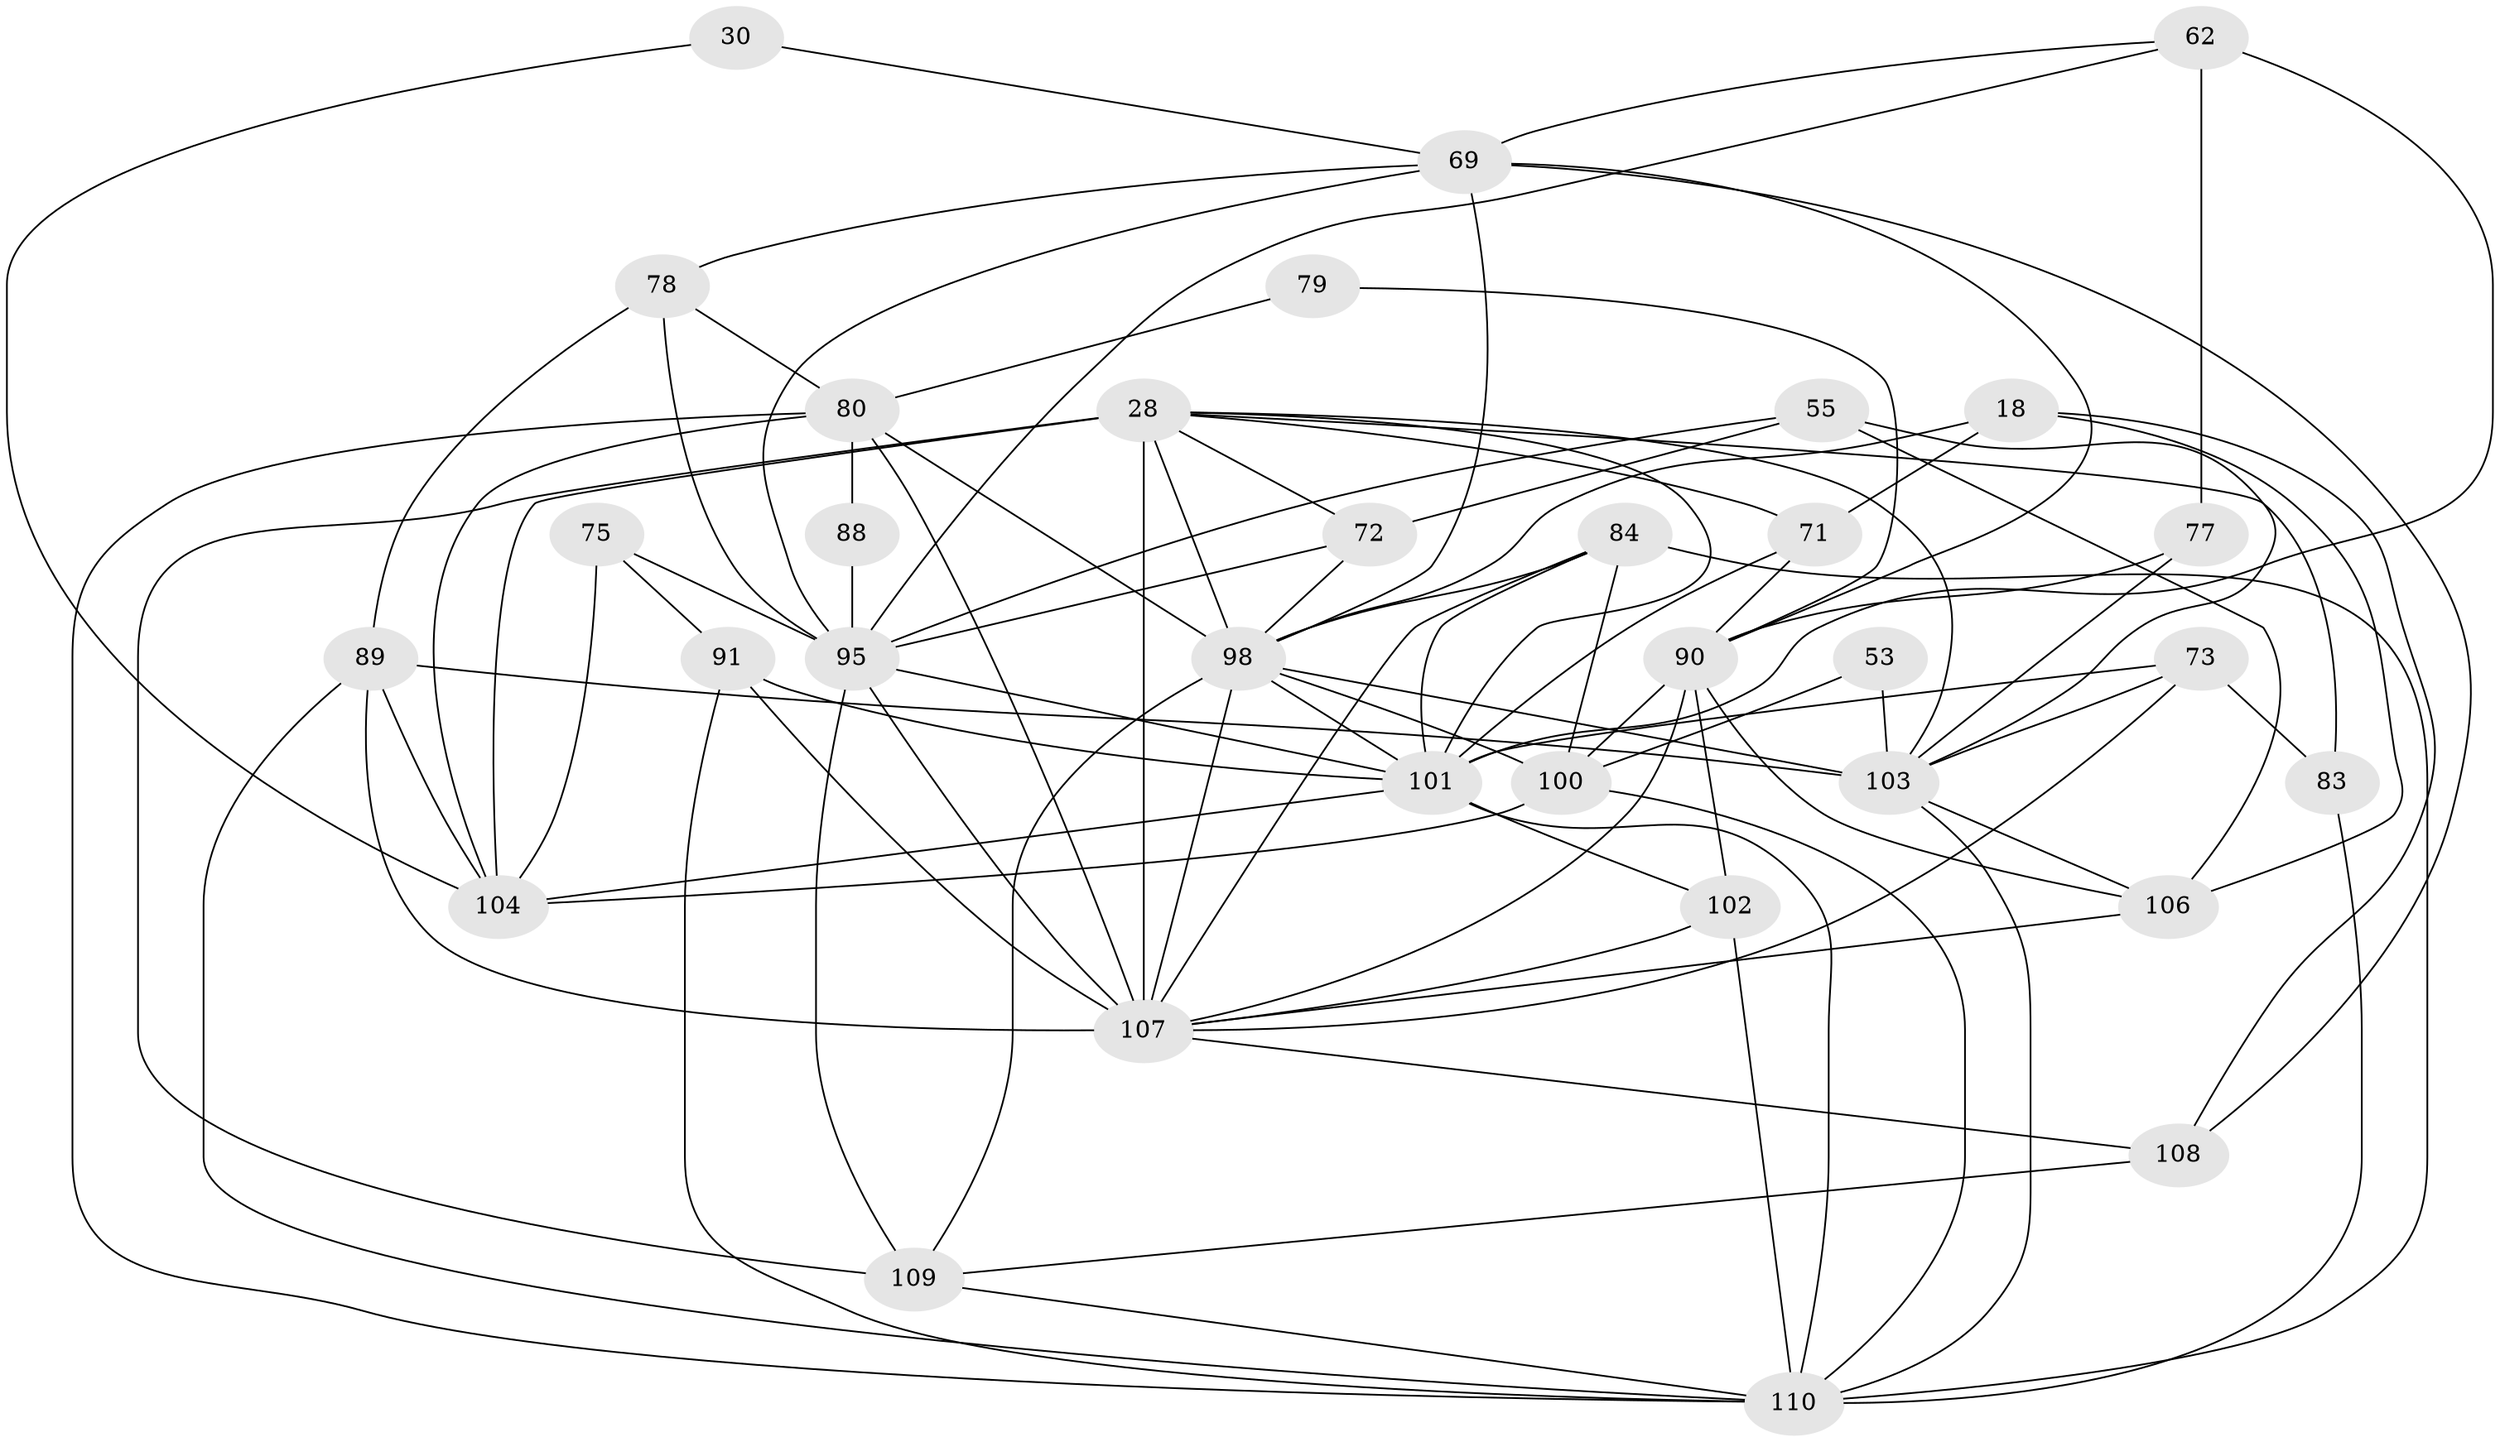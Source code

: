 // original degree distribution, {5: 0.16363636363636364, 3: 0.2727272727272727, 4: 0.32727272727272727, 2: 0.10909090909090909, 7: 0.03636363636363636, 6: 0.07272727272727272, 8: 0.01818181818181818}
// Generated by graph-tools (version 1.1) at 2025/53/03/04/25 21:53:05]
// undirected, 33 vertices, 92 edges
graph export_dot {
graph [start="1"]
  node [color=gray90,style=filled];
  18;
  28 [super="+20+23"];
  30;
  53;
  55;
  62 [super="+21"];
  69 [super="+49+15+27+56"];
  71;
  72 [super="+70"];
  73 [super="+43+67"];
  75;
  77 [super="+64"];
  78;
  79;
  80 [super="+31"];
  83;
  84 [super="+24+76"];
  88;
  89 [super="+85"];
  90 [super="+29"];
  91 [super="+81"];
  95 [super="+8+63+82"];
  98 [super="+51+48+94"];
  100 [super="+58"];
  101 [super="+99+97"];
  102 [super="+17+42"];
  103 [super="+5+41+74"];
  104 [super="+45"];
  106 [super="+13"];
  107 [super="+3+87+93+60"];
  108 [super="+65"];
  109 [super="+12+105"];
  110 [super="+96"];
  18 -- 106 [weight=2];
  18 -- 71;
  18 -- 108;
  18 -- 98;
  28 -- 71;
  28 -- 101;
  28 -- 103 [weight=2];
  28 -- 104;
  28 -- 107 [weight=5];
  28 -- 83;
  28 -- 72;
  28 -- 98;
  28 -- 109 [weight=2];
  30 -- 104;
  30 -- 69;
  53 -- 100;
  53 -- 103;
  55 -- 72;
  55 -- 95;
  55 -- 103 [weight=3];
  55 -- 106;
  62 -- 77;
  62 -- 69 [weight=2];
  62 -- 95;
  62 -- 101 [weight=3];
  69 -- 78;
  69 -- 95 [weight=2];
  69 -- 98 [weight=3];
  69 -- 90 [weight=2];
  69 -- 108 [weight=2];
  71 -- 90;
  71 -- 101;
  72 -- 98 [weight=3];
  72 -- 95;
  73 -- 103;
  73 -- 107 [weight=2];
  73 -- 83;
  73 -- 101;
  75 -- 95;
  75 -- 104;
  75 -- 91;
  77 -- 103;
  77 -- 90;
  78 -- 80;
  78 -- 89;
  78 -- 95;
  79 -- 80;
  79 -- 90;
  80 -- 104 [weight=2];
  80 -- 88;
  80 -- 110;
  80 -- 98;
  80 -- 107;
  83 -- 110;
  84 -- 100;
  84 -- 107 [weight=2];
  84 -- 98;
  84 -- 110 [weight=3];
  84 -- 101 [weight=2];
  88 -- 95;
  89 -- 104;
  89 -- 107;
  89 -- 103 [weight=2];
  89 -- 110;
  90 -- 106;
  90 -- 100 [weight=2];
  90 -- 107;
  90 -- 102;
  91 -- 107 [weight=2];
  91 -- 110;
  91 -- 101;
  95 -- 109 [weight=5];
  95 -- 107 [weight=3];
  95 -- 101 [weight=2];
  98 -- 103 [weight=2];
  98 -- 100 [weight=3];
  98 -- 109 [weight=2];
  98 -- 107;
  98 -- 101;
  100 -- 104;
  100 -- 110 [weight=2];
  101 -- 102;
  101 -- 104;
  101 -- 110;
  102 -- 107;
  102 -- 110 [weight=2];
  103 -- 106;
  103 -- 110;
  106 -- 107;
  107 -- 108;
  108 -- 109 [weight=2];
  109 -- 110 [weight=3];
}
